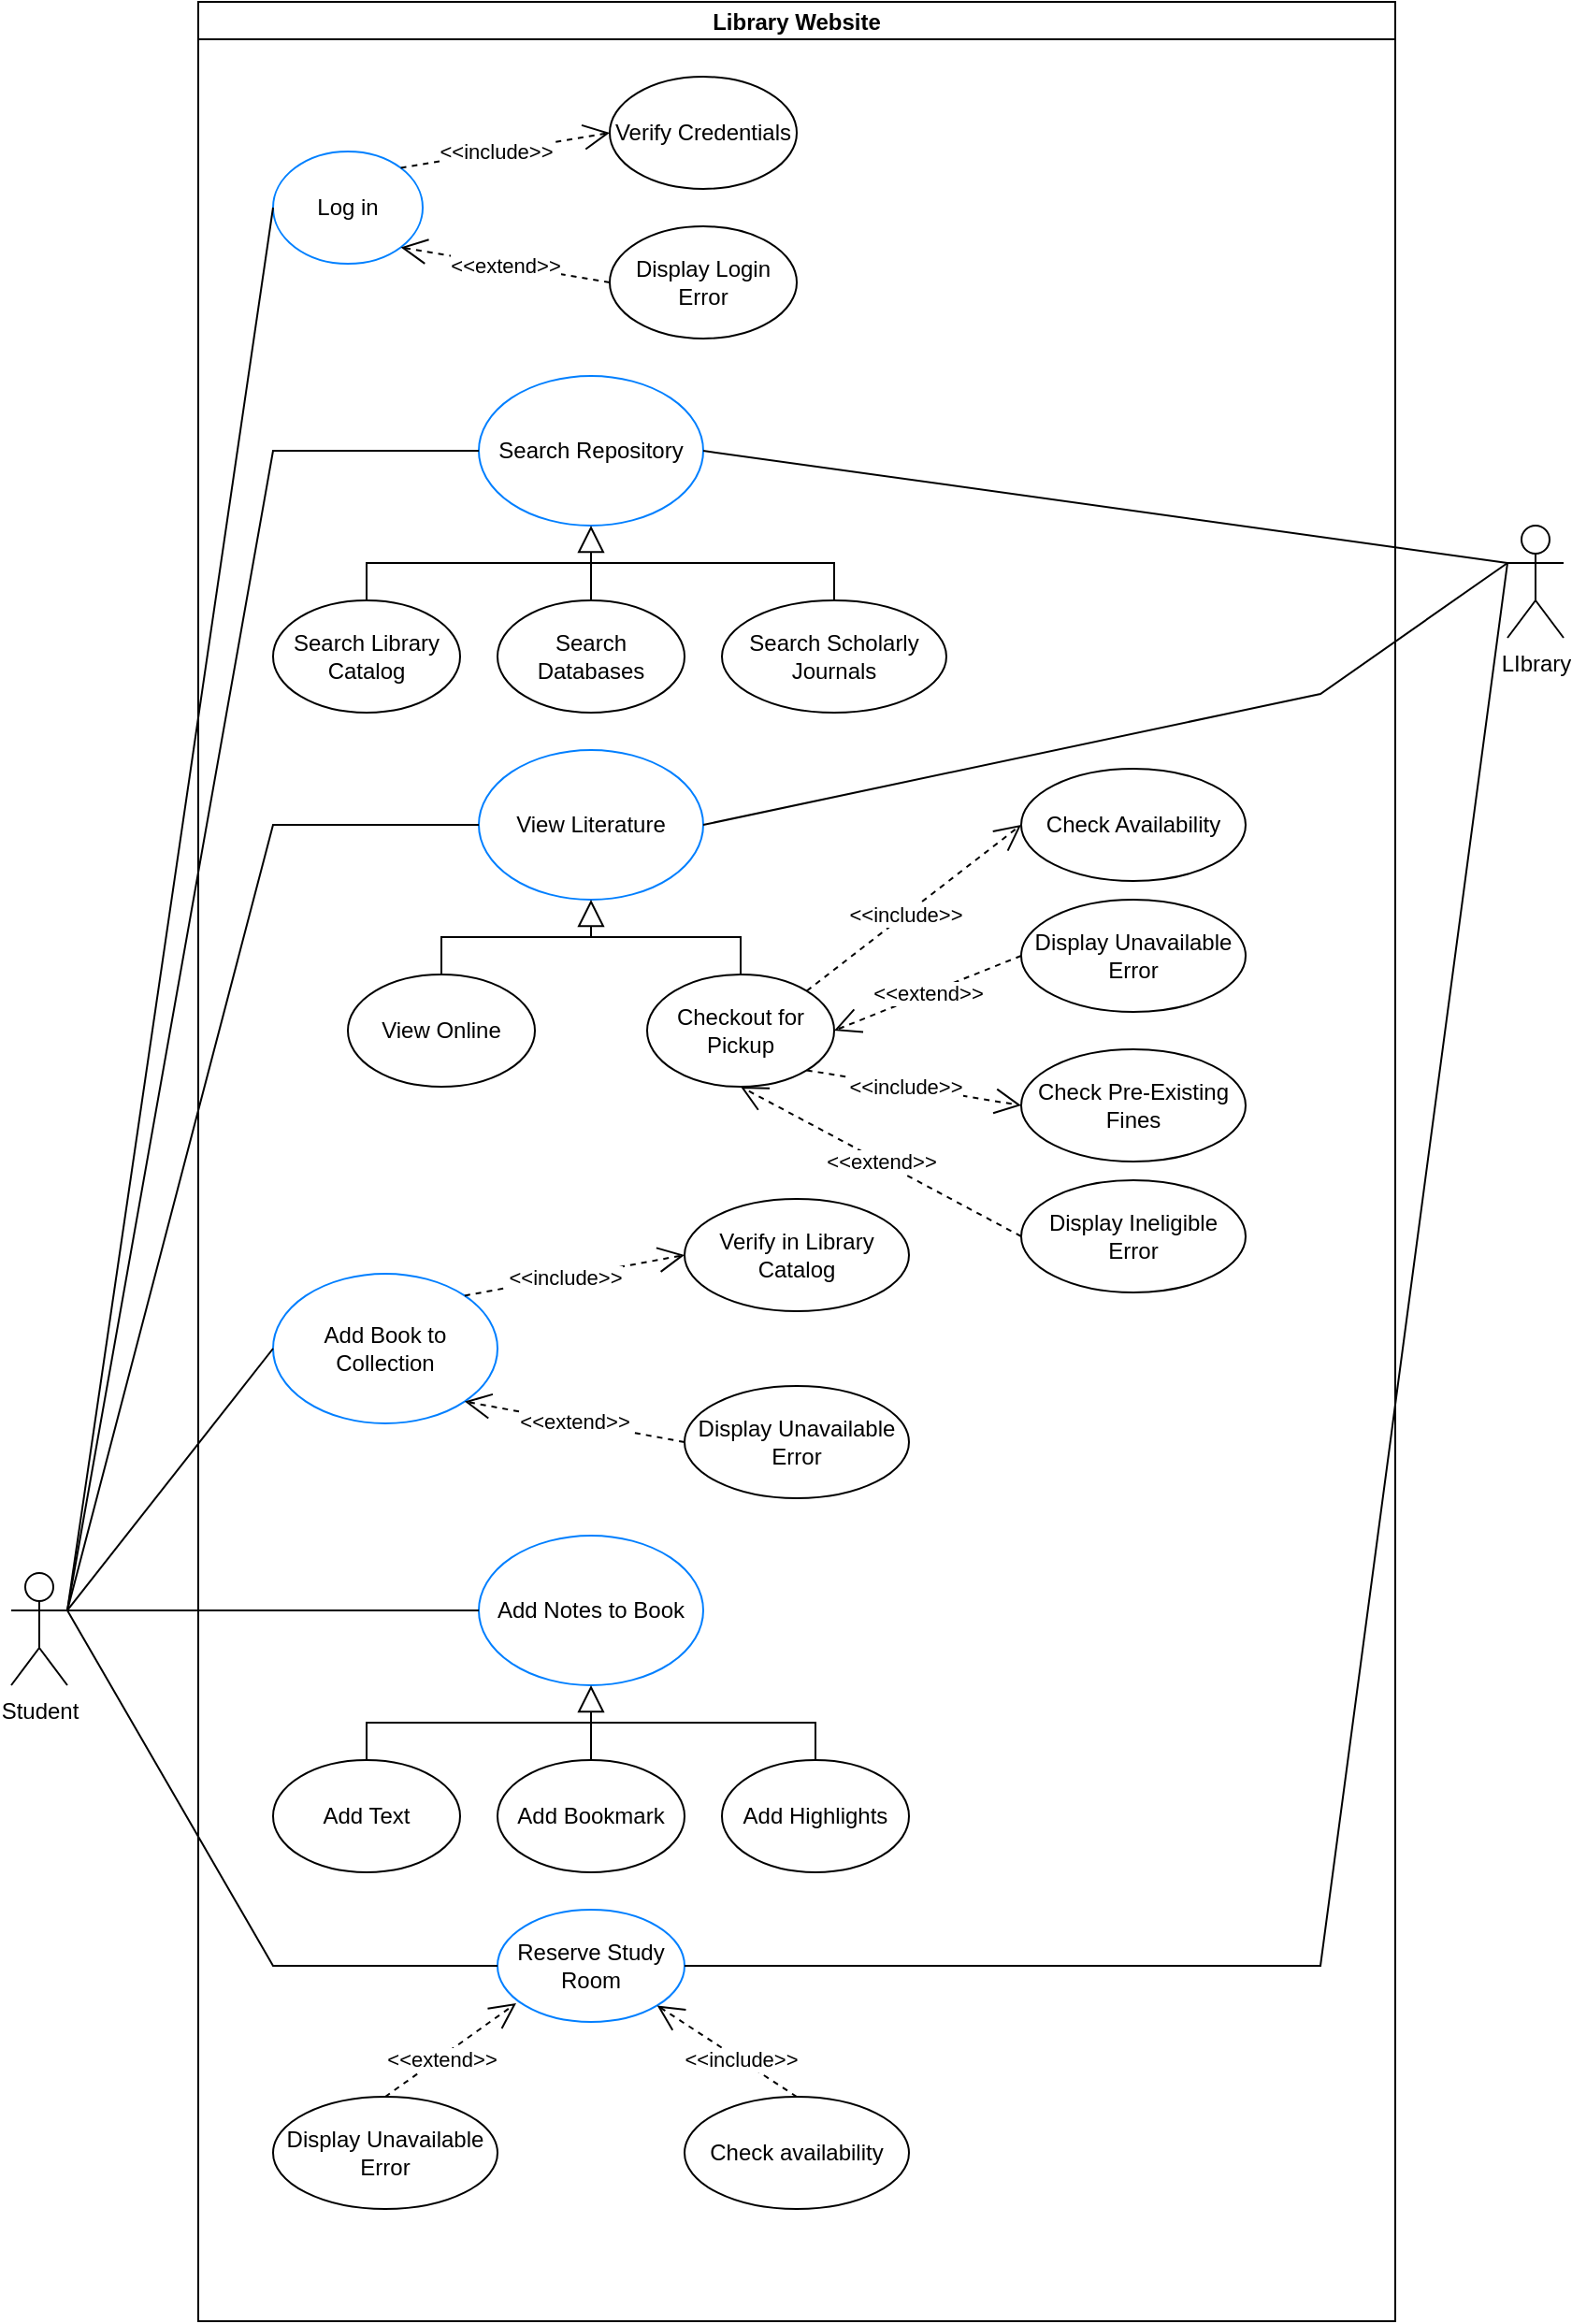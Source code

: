 <mxfile compressed="false" version="21.0.10" type="device">
  <diagram name="Page-1" id="3VUaAArCrD9sAk415-6U">
    <mxGraphModel dx="1363" dy="877" grid="1" gridSize="10" guides="1" tooltips="1" connect="1" arrows="1" fold="1" page="1" pageScale="1" pageWidth="1100" pageHeight="1700" math="0" shadow="0">
      <root>
        <mxCell id="0" />
        <mxCell id="1" parent="0" />
        <mxCell id="1L-1GmVNOJaXIpUXJjiE-1" value="Library Website" style="swimlane;startSize=20;horizontal=1;containerType=tree;" parent="1" vertex="1">
          <mxGeometry x="160" width="640" height="1240" as="geometry" />
        </mxCell>
        <mxCell id="1L-1GmVNOJaXIpUXJjiE-5" value="Log in" style="ellipse;whiteSpace=wrap;html=1;strokeColor=#0080ff;" parent="1L-1GmVNOJaXIpUXJjiE-1" vertex="1">
          <mxGeometry x="40" y="80" width="80" height="60" as="geometry" />
        </mxCell>
        <mxCell id="1L-1GmVNOJaXIpUXJjiE-6" value="Verify Credentials" style="ellipse;whiteSpace=wrap;html=1;" parent="1L-1GmVNOJaXIpUXJjiE-1" vertex="1">
          <mxGeometry x="220" y="40" width="100" height="60" as="geometry" />
        </mxCell>
        <mxCell id="1L-1GmVNOJaXIpUXJjiE-7" value="Display Login Error" style="ellipse;whiteSpace=wrap;html=1;" parent="1L-1GmVNOJaXIpUXJjiE-1" vertex="1">
          <mxGeometry x="220" y="120" width="100" height="60" as="geometry" />
        </mxCell>
        <mxCell id="1L-1GmVNOJaXIpUXJjiE-9" value="&amp;lt;&amp;lt;include&amp;gt;&amp;gt;" style="endArrow=open;endSize=12;dashed=1;html=1;rounded=0;exitX=1;exitY=0;exitDx=0;exitDy=0;entryX=0;entryY=0.5;entryDx=0;entryDy=0;" parent="1L-1GmVNOJaXIpUXJjiE-1" source="1L-1GmVNOJaXIpUXJjiE-5" target="1L-1GmVNOJaXIpUXJjiE-6" edge="1">
          <mxGeometry x="-0.091" width="160" relative="1" as="geometry">
            <mxPoint x="220" y="490" as="sourcePoint" />
            <mxPoint x="380" y="490" as="targetPoint" />
            <mxPoint as="offset" />
          </mxGeometry>
        </mxCell>
        <mxCell id="1L-1GmVNOJaXIpUXJjiE-10" value="&amp;lt;&amp;lt;extend&amp;gt;&amp;gt;" style="endArrow=open;endSize=12;dashed=1;html=1;rounded=0;entryX=1;entryY=1;entryDx=0;entryDy=0;exitX=0;exitY=0.5;exitDx=0;exitDy=0;" parent="1L-1GmVNOJaXIpUXJjiE-1" source="1L-1GmVNOJaXIpUXJjiE-7" target="1L-1GmVNOJaXIpUXJjiE-5" edge="1">
          <mxGeometry width="160" relative="1" as="geometry">
            <mxPoint x="190" y="350" as="sourcePoint" />
            <mxPoint x="350" y="350" as="targetPoint" />
          </mxGeometry>
        </mxCell>
        <mxCell id="1L-1GmVNOJaXIpUXJjiE-13" value="Search Library Catalog" style="ellipse;whiteSpace=wrap;html=1;" parent="1L-1GmVNOJaXIpUXJjiE-1" vertex="1">
          <mxGeometry x="40" y="320" width="100" height="60" as="geometry" />
        </mxCell>
        <mxCell id="1L-1GmVNOJaXIpUXJjiE-14" value="Search Databases" style="ellipse;whiteSpace=wrap;html=1;" parent="1L-1GmVNOJaXIpUXJjiE-1" vertex="1">
          <mxGeometry x="160" y="320" width="100" height="60" as="geometry" />
        </mxCell>
        <mxCell id="1L-1GmVNOJaXIpUXJjiE-15" value="Search Scholarly Journals" style="ellipse;whiteSpace=wrap;html=1;" parent="1L-1GmVNOJaXIpUXJjiE-1" vertex="1">
          <mxGeometry x="280" y="320" width="120" height="60" as="geometry" />
        </mxCell>
        <mxCell id="1L-1GmVNOJaXIpUXJjiE-19" value="Add Book to Collection" style="ellipse;whiteSpace=wrap;html=1;strokeColor=#007FFF;" parent="1L-1GmVNOJaXIpUXJjiE-1" vertex="1">
          <mxGeometry x="40" y="680" width="120" height="80" as="geometry" />
        </mxCell>
        <mxCell id="1L-1GmVNOJaXIpUXJjiE-22" value="Verify in Library Catalog" style="ellipse;whiteSpace=wrap;html=1;" parent="1L-1GmVNOJaXIpUXJjiE-1" vertex="1">
          <mxGeometry x="260" y="640" width="120" height="60" as="geometry" />
        </mxCell>
        <mxCell id="1L-1GmVNOJaXIpUXJjiE-23" value="Display Unavailable Error" style="ellipse;whiteSpace=wrap;html=1;" parent="1L-1GmVNOJaXIpUXJjiE-1" vertex="1">
          <mxGeometry x="260" y="740" width="120" height="60" as="geometry" />
        </mxCell>
        <mxCell id="1L-1GmVNOJaXIpUXJjiE-24" value="&amp;lt;&amp;lt;include&amp;gt;&amp;gt;" style="endArrow=open;endSize=12;dashed=1;html=1;rounded=0;exitX=1;exitY=0;exitDx=0;exitDy=0;entryX=0;entryY=0.5;entryDx=0;entryDy=0;" parent="1L-1GmVNOJaXIpUXJjiE-1" source="1L-1GmVNOJaXIpUXJjiE-19" target="1L-1GmVNOJaXIpUXJjiE-22" edge="1">
          <mxGeometry x="-0.091" width="160" relative="1" as="geometry">
            <mxPoint x="228" y="710" as="sourcePoint" />
            <mxPoint x="360" y="696" as="targetPoint" />
            <mxPoint as="offset" />
          </mxGeometry>
        </mxCell>
        <mxCell id="1L-1GmVNOJaXIpUXJjiE-25" value="&amp;lt;&amp;lt;extend&amp;gt;&amp;gt;" style="endArrow=open;endSize=12;dashed=1;html=1;rounded=0;entryX=1;entryY=1;entryDx=0;entryDy=0;exitX=0;exitY=0.5;exitDx=0;exitDy=0;" parent="1L-1GmVNOJaXIpUXJjiE-1" source="1L-1GmVNOJaXIpUXJjiE-23" target="1L-1GmVNOJaXIpUXJjiE-19" edge="1">
          <mxGeometry width="160" relative="1" as="geometry">
            <mxPoint x="156" y="729" as="sourcePoint" />
            <mxPoint x="24" y="710" as="targetPoint" />
          </mxGeometry>
        </mxCell>
        <mxCell id="1L-1GmVNOJaXIpUXJjiE-33" value="Search Repository" style="ellipse;whiteSpace=wrap;html=1;strokeColor=#007FFF;" parent="1L-1GmVNOJaXIpUXJjiE-1" vertex="1">
          <mxGeometry x="150" y="200" width="120" height="80" as="geometry" />
        </mxCell>
        <mxCell id="1L-1GmVNOJaXIpUXJjiE-34" value="" style="endArrow=block;endFill=0;endSize=12;html=1;rounded=0;exitX=0.5;exitY=0;exitDx=0;exitDy=0;entryX=0.5;entryY=1;entryDx=0;entryDy=0;" parent="1L-1GmVNOJaXIpUXJjiE-1" source="1L-1GmVNOJaXIpUXJjiE-13" target="1L-1GmVNOJaXIpUXJjiE-33" edge="1">
          <mxGeometry width="160" relative="1" as="geometry">
            <mxPoint x="240" y="430" as="sourcePoint" />
            <mxPoint x="400" y="430" as="targetPoint" />
            <Array as="points">
              <mxPoint x="90" y="300" />
              <mxPoint x="210" y="300" />
            </Array>
          </mxGeometry>
        </mxCell>
        <mxCell id="1L-1GmVNOJaXIpUXJjiE-35" value="Add Notes to Book" style="ellipse;whiteSpace=wrap;html=1;strokeColor=#007FFF;" parent="1L-1GmVNOJaXIpUXJjiE-1" vertex="1">
          <mxGeometry x="150" y="820" width="120" height="80" as="geometry" />
        </mxCell>
        <mxCell id="1L-1GmVNOJaXIpUXJjiE-36" value="Add Text" style="ellipse;whiteSpace=wrap;html=1;" parent="1L-1GmVNOJaXIpUXJjiE-1" vertex="1">
          <mxGeometry x="40" y="940" width="100" height="60" as="geometry" />
        </mxCell>
        <mxCell id="1L-1GmVNOJaXIpUXJjiE-37" value="Add Bookmark" style="ellipse;whiteSpace=wrap;html=1;" parent="1L-1GmVNOJaXIpUXJjiE-1" vertex="1">
          <mxGeometry x="160" y="940" width="100" height="60" as="geometry" />
        </mxCell>
        <mxCell id="1L-1GmVNOJaXIpUXJjiE-38" value="" style="endArrow=none;html=1;rounded=0;exitX=0.5;exitY=0;exitDx=0;exitDy=0;" parent="1L-1GmVNOJaXIpUXJjiE-1" source="1L-1GmVNOJaXIpUXJjiE-37" edge="1">
          <mxGeometry width="50" height="50" relative="1" as="geometry">
            <mxPoint x="250" y="1010" as="sourcePoint" />
            <mxPoint x="210" y="920" as="targetPoint" />
          </mxGeometry>
        </mxCell>
        <mxCell id="1L-1GmVNOJaXIpUXJjiE-39" value="" style="endArrow=none;html=1;rounded=0;entryX=0.5;entryY=0;entryDx=0;entryDy=0;" parent="1L-1GmVNOJaXIpUXJjiE-1" target="1L-1GmVNOJaXIpUXJjiE-40" edge="1">
          <mxGeometry width="50" height="50" relative="1" as="geometry">
            <mxPoint x="210" y="920" as="sourcePoint" />
            <mxPoint x="345" y="940" as="targetPoint" />
            <Array as="points">
              <mxPoint x="330" y="920" />
            </Array>
          </mxGeometry>
        </mxCell>
        <mxCell id="1L-1GmVNOJaXIpUXJjiE-40" value="Add Highlights" style="ellipse;whiteSpace=wrap;html=1;" parent="1L-1GmVNOJaXIpUXJjiE-1" vertex="1">
          <mxGeometry x="280" y="940" width="100" height="60" as="geometry" />
        </mxCell>
        <mxCell id="1L-1GmVNOJaXIpUXJjiE-41" value="" style="endArrow=block;endFill=0;endSize=12;html=1;rounded=0;exitX=0.5;exitY=0;exitDx=0;exitDy=0;entryX=0.5;entryY=1;entryDx=0;entryDy=0;" parent="1L-1GmVNOJaXIpUXJjiE-1" source="1L-1GmVNOJaXIpUXJjiE-36" target="1L-1GmVNOJaXIpUXJjiE-35" edge="1">
          <mxGeometry width="160" relative="1" as="geometry">
            <mxPoint x="240" y="730" as="sourcePoint" />
            <mxPoint x="400" y="730" as="targetPoint" />
            <Array as="points">
              <mxPoint x="90" y="920" />
              <mxPoint x="210" y="920" />
            </Array>
          </mxGeometry>
        </mxCell>
        <mxCell id="1L-1GmVNOJaXIpUXJjiE-43" value="View Literature" style="ellipse;whiteSpace=wrap;html=1;strokeColor=#007FFF;" parent="1L-1GmVNOJaXIpUXJjiE-1" vertex="1">
          <mxGeometry x="150" y="400" width="120" height="80" as="geometry" />
        </mxCell>
        <mxCell id="1L-1GmVNOJaXIpUXJjiE-44" value="View Online" style="ellipse;whiteSpace=wrap;html=1;" parent="1L-1GmVNOJaXIpUXJjiE-1" vertex="1">
          <mxGeometry x="80" y="520" width="100" height="60" as="geometry" />
        </mxCell>
        <mxCell id="1L-1GmVNOJaXIpUXJjiE-45" value="Checkout for Pickup" style="ellipse;whiteSpace=wrap;html=1;" parent="1L-1GmVNOJaXIpUXJjiE-1" vertex="1">
          <mxGeometry x="240" y="520" width="100" height="60" as="geometry" />
        </mxCell>
        <mxCell id="1L-1GmVNOJaXIpUXJjiE-46" value="Check Availability" style="ellipse;whiteSpace=wrap;html=1;" parent="1L-1GmVNOJaXIpUXJjiE-1" vertex="1">
          <mxGeometry x="440" y="410" width="120" height="60" as="geometry" />
        </mxCell>
        <mxCell id="1L-1GmVNOJaXIpUXJjiE-47" value="Display Unavailable Error" style="ellipse;whiteSpace=wrap;html=1;" parent="1L-1GmVNOJaXIpUXJjiE-1" vertex="1">
          <mxGeometry x="440" y="480" width="120" height="60" as="geometry" />
        </mxCell>
        <mxCell id="1L-1GmVNOJaXIpUXJjiE-48" value="&amp;lt;&amp;lt;include&amp;gt;&amp;gt;" style="endArrow=open;endSize=12;dashed=1;html=1;rounded=0;exitX=1;exitY=0;exitDx=0;exitDy=0;entryX=0;entryY=0.5;entryDx=0;entryDy=0;" parent="1L-1GmVNOJaXIpUXJjiE-1" source="1L-1GmVNOJaXIpUXJjiE-45" target="1L-1GmVNOJaXIpUXJjiE-46" edge="1">
          <mxGeometry x="-0.091" width="160" relative="1" as="geometry">
            <mxPoint x="300" y="489" as="sourcePoint" />
            <mxPoint x="432" y="470" as="targetPoint" />
            <mxPoint as="offset" />
          </mxGeometry>
        </mxCell>
        <mxCell id="1L-1GmVNOJaXIpUXJjiE-49" value="&amp;lt;&amp;lt;extend&amp;gt;&amp;gt;" style="endArrow=open;endSize=12;dashed=1;html=1;rounded=0;entryX=1;entryY=0.5;entryDx=0;entryDy=0;exitX=0;exitY=0.5;exitDx=0;exitDy=0;" parent="1L-1GmVNOJaXIpUXJjiE-1" source="1L-1GmVNOJaXIpUXJjiE-47" target="1L-1GmVNOJaXIpUXJjiE-45" edge="1">
          <mxGeometry width="160" relative="1" as="geometry">
            <mxPoint x="440" y="629" as="sourcePoint" />
            <mxPoint x="308" y="610" as="targetPoint" />
          </mxGeometry>
        </mxCell>
        <mxCell id="1L-1GmVNOJaXIpUXJjiE-50" value="" style="endArrow=block;endFill=0;endSize=12;html=1;rounded=0;exitX=0.5;exitY=0;exitDx=0;exitDy=0;entryX=0.5;entryY=1;entryDx=0;entryDy=0;" parent="1L-1GmVNOJaXIpUXJjiE-1" source="1L-1GmVNOJaXIpUXJjiE-44" target="1L-1GmVNOJaXIpUXJjiE-43" edge="1">
          <mxGeometry width="160" relative="1" as="geometry">
            <mxPoint x="250" y="490" as="sourcePoint" />
            <mxPoint x="410" y="490" as="targetPoint" />
            <Array as="points">
              <mxPoint x="130" y="500" />
              <mxPoint x="210" y="500" />
            </Array>
          </mxGeometry>
        </mxCell>
        <mxCell id="1L-1GmVNOJaXIpUXJjiE-68" value="Reserve Study Room" style="ellipse;whiteSpace=wrap;html=1;strokeColor=#007FFF;" parent="1L-1GmVNOJaXIpUXJjiE-1" vertex="1">
          <mxGeometry x="160" y="1020" width="100" height="60" as="geometry" />
        </mxCell>
        <mxCell id="1L-1GmVNOJaXIpUXJjiE-69" value="Check availability" style="ellipse;whiteSpace=wrap;html=1;" parent="1L-1GmVNOJaXIpUXJjiE-1" vertex="1">
          <mxGeometry x="260" y="1120" width="120" height="60" as="geometry" />
        </mxCell>
        <mxCell id="1L-1GmVNOJaXIpUXJjiE-70" value="Display Unavailable Error" style="ellipse;whiteSpace=wrap;html=1;" parent="1L-1GmVNOJaXIpUXJjiE-1" vertex="1">
          <mxGeometry x="40" y="1120" width="120" height="60" as="geometry" />
        </mxCell>
        <mxCell id="1L-1GmVNOJaXIpUXJjiE-77" value="&amp;lt;&amp;lt;include&amp;gt;&amp;gt;" style="endArrow=open;endSize=12;dashed=1;html=1;rounded=0;exitX=0.5;exitY=0;exitDx=0;exitDy=0;entryX=1;entryY=1;entryDx=0;entryDy=0;" parent="1L-1GmVNOJaXIpUXJjiE-1" source="1L-1GmVNOJaXIpUXJjiE-69" target="1L-1GmVNOJaXIpUXJjiE-68" edge="1">
          <mxGeometry x="-0.191" width="160" relative="1" as="geometry">
            <mxPoint x="110" y="1130" as="sourcePoint" />
            <mxPoint x="180" y="1080" as="targetPoint" />
            <mxPoint as="offset" />
          </mxGeometry>
        </mxCell>
        <mxCell id="w-UUbE80pyUFBBzgv-nw-1" value="Check Pre-Existing Fines" style="ellipse;whiteSpace=wrap;html=1;" vertex="1" parent="1L-1GmVNOJaXIpUXJjiE-1">
          <mxGeometry x="440" y="560" width="120" height="60" as="geometry" />
        </mxCell>
        <mxCell id="w-UUbE80pyUFBBzgv-nw-2" value="Display Ineligible Error" style="ellipse;whiteSpace=wrap;html=1;" vertex="1" parent="1L-1GmVNOJaXIpUXJjiE-1">
          <mxGeometry x="440" y="630" width="120" height="60" as="geometry" />
        </mxCell>
        <mxCell id="w-UUbE80pyUFBBzgv-nw-3" value="&amp;lt;&amp;lt;include&amp;gt;&amp;gt;" style="endArrow=open;endSize=12;dashed=1;html=1;rounded=0;exitX=1;exitY=1;exitDx=0;exitDy=0;entryX=0;entryY=0.5;entryDx=0;entryDy=0;" edge="1" parent="1L-1GmVNOJaXIpUXJjiE-1" source="1L-1GmVNOJaXIpUXJjiE-45" target="w-UUbE80pyUFBBzgv-nw-1">
          <mxGeometry x="-0.091" width="160" relative="1" as="geometry">
            <mxPoint x="325" y="609" as="sourcePoint" />
            <mxPoint x="440" y="520" as="targetPoint" />
            <mxPoint as="offset" />
          </mxGeometry>
        </mxCell>
        <mxCell id="w-UUbE80pyUFBBzgv-nw-4" value="&amp;lt;&amp;lt;extend&amp;gt;&amp;gt;" style="endArrow=open;endSize=12;dashed=1;html=1;rounded=0;entryX=0.5;entryY=1;entryDx=0;entryDy=0;exitX=0;exitY=0.5;exitDx=0;exitDy=0;" edge="1" parent="1L-1GmVNOJaXIpUXJjiE-1" source="w-UUbE80pyUFBBzgv-nw-2" target="1L-1GmVNOJaXIpUXJjiE-45">
          <mxGeometry width="160" relative="1" as="geometry">
            <mxPoint x="390" y="590" as="sourcePoint" />
            <mxPoint x="290" y="630" as="targetPoint" />
          </mxGeometry>
        </mxCell>
        <mxCell id="1L-1GmVNOJaXIpUXJjiE-17" value="" style="endArrow=none;html=1;rounded=0;exitX=0.5;exitY=0;exitDx=0;exitDy=0;" parent="1" source="1L-1GmVNOJaXIpUXJjiE-14" edge="1">
          <mxGeometry width="50" height="50" relative="1" as="geometry">
            <mxPoint x="440" y="310" as="sourcePoint" />
            <mxPoint x="370" y="300" as="targetPoint" />
          </mxGeometry>
        </mxCell>
        <mxCell id="1L-1GmVNOJaXIpUXJjiE-18" value="" style="endArrow=none;html=1;rounded=0;entryX=0.5;entryY=0;entryDx=0;entryDy=0;" parent="1" target="1L-1GmVNOJaXIpUXJjiE-15" edge="1">
          <mxGeometry width="50" height="50" relative="1" as="geometry">
            <mxPoint x="370" y="300" as="sourcePoint" />
            <mxPoint x="490" y="340" as="targetPoint" />
            <Array as="points">
              <mxPoint x="400" y="300" />
              <mxPoint x="500" y="300" />
            </Array>
          </mxGeometry>
        </mxCell>
        <mxCell id="1L-1GmVNOJaXIpUXJjiE-51" value="" style="endArrow=none;html=1;rounded=0;exitX=0.5;exitY=0;exitDx=0;exitDy=0;" parent="1" source="1L-1GmVNOJaXIpUXJjiE-45" edge="1">
          <mxGeometry width="50" height="50" relative="1" as="geometry">
            <mxPoint x="470" y="510" as="sourcePoint" />
            <mxPoint x="370" y="500" as="targetPoint" />
            <Array as="points">
              <mxPoint x="450" y="500" />
            </Array>
          </mxGeometry>
        </mxCell>
        <mxCell id="1L-1GmVNOJaXIpUXJjiE-52" value="Student" style="shape=umlActor;verticalLabelPosition=bottom;verticalAlign=top;html=1;" parent="1" vertex="1">
          <mxGeometry x="60" y="840" width="30" height="60" as="geometry" />
        </mxCell>
        <mxCell id="1L-1GmVNOJaXIpUXJjiE-64" value="" style="endArrow=none;html=1;rounded=0;exitX=1;exitY=0.333;exitDx=0;exitDy=0;exitPerimeter=0;entryX=0;entryY=0.5;entryDx=0;entryDy=0;" parent="1" source="1L-1GmVNOJaXIpUXJjiE-52" target="1L-1GmVNOJaXIpUXJjiE-5" edge="1">
          <mxGeometry width="50" height="50" relative="1" as="geometry">
            <mxPoint x="260" y="570" as="sourcePoint" />
            <mxPoint x="310" y="520" as="targetPoint" />
          </mxGeometry>
        </mxCell>
        <mxCell id="1L-1GmVNOJaXIpUXJjiE-65" value="" style="endArrow=none;html=1;rounded=0;exitX=1;exitY=0.333;exitDx=0;exitDy=0;exitPerimeter=0;entryX=0;entryY=0.5;entryDx=0;entryDy=0;" parent="1" source="1L-1GmVNOJaXIpUXJjiE-52" target="1L-1GmVNOJaXIpUXJjiE-33" edge="1">
          <mxGeometry width="50" height="50" relative="1" as="geometry">
            <mxPoint x="260" y="570" as="sourcePoint" />
            <mxPoint x="200" y="200" as="targetPoint" />
            <Array as="points">
              <mxPoint x="200" y="240" />
            </Array>
          </mxGeometry>
        </mxCell>
        <mxCell id="1L-1GmVNOJaXIpUXJjiE-66" value="" style="endArrow=none;html=1;rounded=0;exitX=1;exitY=0.333;exitDx=0;exitDy=0;exitPerimeter=0;entryX=0;entryY=0.5;entryDx=0;entryDy=0;" parent="1" source="1L-1GmVNOJaXIpUXJjiE-52" target="1L-1GmVNOJaXIpUXJjiE-43" edge="1">
          <mxGeometry width="50" height="50" relative="1" as="geometry">
            <mxPoint x="260" y="570" as="sourcePoint" />
            <mxPoint x="310" y="520" as="targetPoint" />
            <Array as="points">
              <mxPoint x="200" y="440" />
            </Array>
          </mxGeometry>
        </mxCell>
        <mxCell id="1L-1GmVNOJaXIpUXJjiE-67" value="" style="endArrow=none;html=1;rounded=0;exitX=1;exitY=0.333;exitDx=0;exitDy=0;exitPerimeter=0;entryX=0;entryY=0.5;entryDx=0;entryDy=0;" parent="1" source="1L-1GmVNOJaXIpUXJjiE-52" target="1L-1GmVNOJaXIpUXJjiE-19" edge="1">
          <mxGeometry width="50" height="50" relative="1" as="geometry">
            <mxPoint x="260" y="610" as="sourcePoint" />
            <mxPoint x="310" y="560" as="targetPoint" />
          </mxGeometry>
        </mxCell>
        <mxCell id="1L-1GmVNOJaXIpUXJjiE-76" value="&amp;lt;&amp;lt;extend&amp;gt;&amp;gt;" style="endArrow=open;endSize=12;dashed=1;html=1;rounded=0;exitX=0.5;exitY=0;exitDx=0;exitDy=0;" parent="1" source="1L-1GmVNOJaXIpUXJjiE-70" edge="1">
          <mxGeometry x="-0.162" y="-1" width="160" relative="1" as="geometry">
            <mxPoint x="340" y="960" as="sourcePoint" />
            <mxPoint x="330" y="1070" as="targetPoint" />
            <mxPoint as="offset" />
          </mxGeometry>
        </mxCell>
        <mxCell id="1L-1GmVNOJaXIpUXJjiE-79" value="" style="endArrow=none;html=1;rounded=0;exitX=1;exitY=0.333;exitDx=0;exitDy=0;exitPerimeter=0;entryX=0;entryY=0.5;entryDx=0;entryDy=0;" parent="1" source="1L-1GmVNOJaXIpUXJjiE-52" target="1L-1GmVNOJaXIpUXJjiE-35" edge="1">
          <mxGeometry width="50" height="50" relative="1" as="geometry">
            <mxPoint x="130" y="890" as="sourcePoint" />
            <mxPoint x="290" y="850" as="targetPoint" />
          </mxGeometry>
        </mxCell>
        <mxCell id="1L-1GmVNOJaXIpUXJjiE-80" value="" style="endArrow=none;html=1;rounded=0;exitX=1;exitY=0.333;exitDx=0;exitDy=0;exitPerimeter=0;entryX=0;entryY=0.5;entryDx=0;entryDy=0;" parent="1" source="1L-1GmVNOJaXIpUXJjiE-52" target="1L-1GmVNOJaXIpUXJjiE-68" edge="1">
          <mxGeometry width="50" height="50" relative="1" as="geometry">
            <mxPoint x="240" y="900" as="sourcePoint" />
            <mxPoint x="290" y="850" as="targetPoint" />
            <Array as="points">
              <mxPoint x="200" y="1050" />
            </Array>
          </mxGeometry>
        </mxCell>
        <mxCell id="1L-1GmVNOJaXIpUXJjiE-81" value="LIbrary" style="shape=umlActor;verticalLabelPosition=bottom;verticalAlign=top;html=1;outlineConnect=0;" parent="1" vertex="1">
          <mxGeometry x="860" y="280" width="30" height="60" as="geometry" />
        </mxCell>
        <mxCell id="1L-1GmVNOJaXIpUXJjiE-85" value="" style="endArrow=none;html=1;rounded=0;exitX=1;exitY=0.5;exitDx=0;exitDy=0;entryX=0;entryY=0.333;entryDx=0;entryDy=0;entryPerimeter=0;" parent="1" source="1L-1GmVNOJaXIpUXJjiE-33" target="1L-1GmVNOJaXIpUXJjiE-81" edge="1">
          <mxGeometry width="50" height="50" relative="1" as="geometry">
            <mxPoint x="700" y="650" as="sourcePoint" />
            <mxPoint x="750" y="600" as="targetPoint" />
          </mxGeometry>
        </mxCell>
        <mxCell id="1L-1GmVNOJaXIpUXJjiE-86" value="" style="endArrow=none;html=1;rounded=0;entryX=0;entryY=0.333;entryDx=0;entryDy=0;entryPerimeter=0;exitX=1;exitY=0.5;exitDx=0;exitDy=0;" parent="1" source="1L-1GmVNOJaXIpUXJjiE-43" target="1L-1GmVNOJaXIpUXJjiE-81" edge="1">
          <mxGeometry width="50" height="50" relative="1" as="geometry">
            <mxPoint x="700" y="650" as="sourcePoint" />
            <mxPoint x="750" y="600" as="targetPoint" />
            <Array as="points">
              <mxPoint x="760" y="370" />
            </Array>
          </mxGeometry>
        </mxCell>
        <mxCell id="1L-1GmVNOJaXIpUXJjiE-87" value="" style="endArrow=none;html=1;rounded=0;entryX=0;entryY=0.333;entryDx=0;entryDy=0;entryPerimeter=0;exitX=1;exitY=0.5;exitDx=0;exitDy=0;" parent="1" source="1L-1GmVNOJaXIpUXJjiE-68" target="1L-1GmVNOJaXIpUXJjiE-81" edge="1">
          <mxGeometry width="50" height="50" relative="1" as="geometry">
            <mxPoint x="600" y="670" as="sourcePoint" />
            <mxPoint x="850" y="520" as="targetPoint" />
            <Array as="points">
              <mxPoint x="760" y="1050" />
            </Array>
          </mxGeometry>
        </mxCell>
      </root>
    </mxGraphModel>
  </diagram>
</mxfile>
